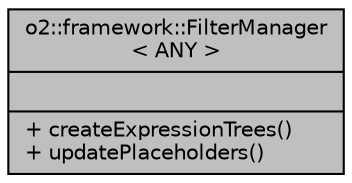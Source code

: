 digraph "o2::framework::FilterManager&lt; ANY &gt;"
{
 // INTERACTIVE_SVG=YES
  bgcolor="transparent";
  edge [fontname="Helvetica",fontsize="10",labelfontname="Helvetica",labelfontsize="10"];
  node [fontname="Helvetica",fontsize="10",shape=record];
  Node1 [label="{o2::framework::FilterManager\l\< ANY \>\n||+ createExpressionTrees()\l+ updatePlaceholders()\l}",height=0.2,width=0.4,color="black", fillcolor="grey75", style="filled", fontcolor="black"];
}
